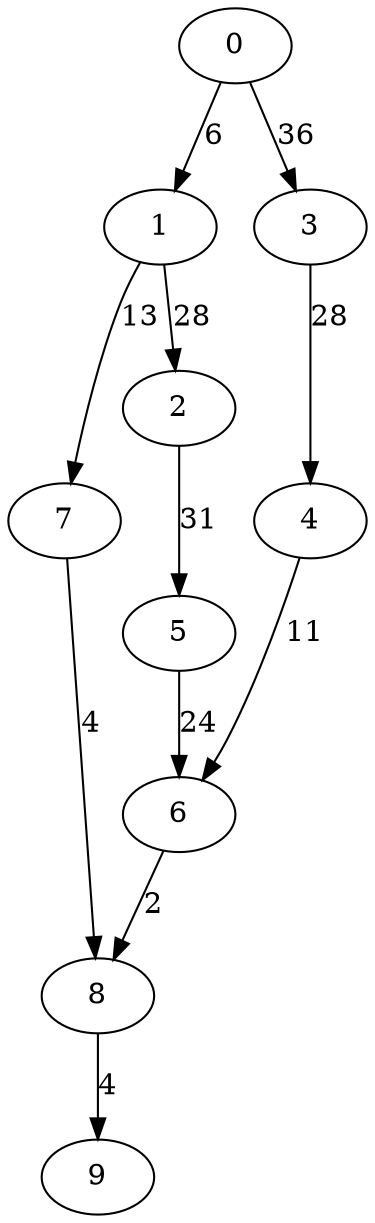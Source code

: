 digraph data {
0 -> 1 [ label = 6 ];
0 -> 3 [ label = 36 ];
1 -> 2 [ label = 28 ];
1 -> 7 [ label = 13 ];
2 -> 5 [ label = 31 ];
3 -> 4 [ label = 28 ];
4 -> 6 [ label = 11 ];
5 -> 6 [ label = 24 ];
6 -> 8 [ label = 2 ];
7 -> 8 [ label = 4 ];
8 -> 9 [ label = 4 ];
 }

